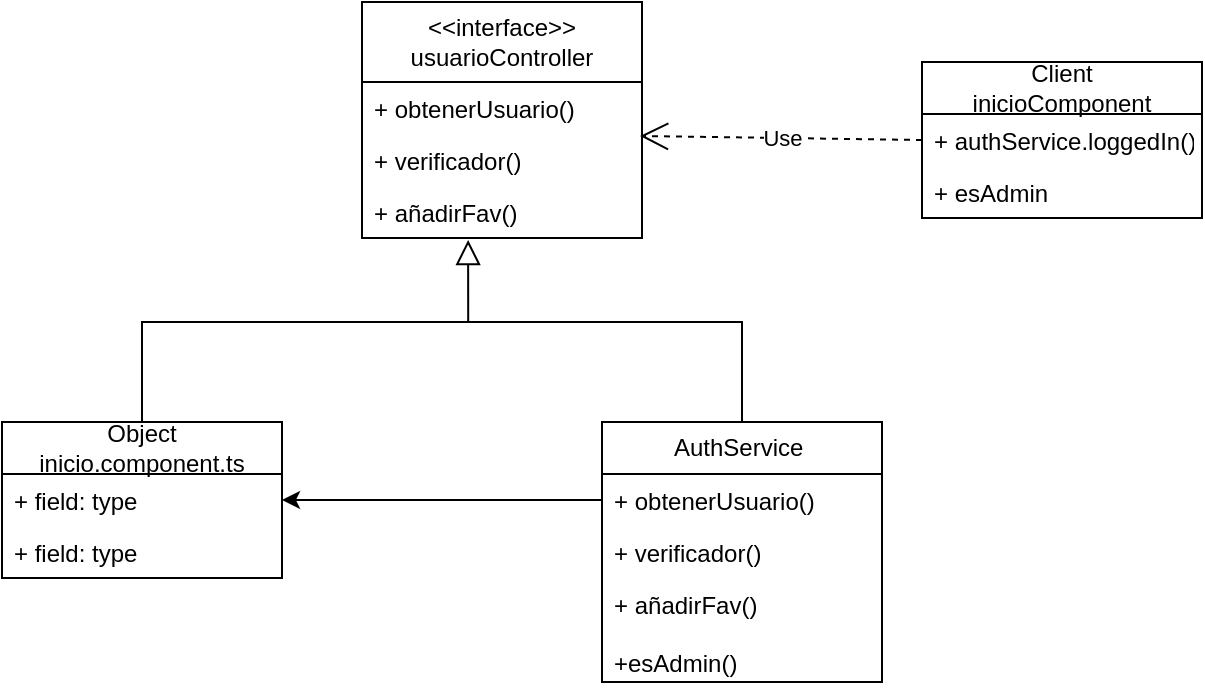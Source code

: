 <mxfile version="22.1.5" type="github">
  <diagram name="Página-1" id="q3beYC9xj30RADRhZBSP">
    <mxGraphModel dx="880" dy="468" grid="1" gridSize="10" guides="1" tooltips="1" connect="1" arrows="1" fold="1" page="1" pageScale="1" pageWidth="827" pageHeight="1169" math="0" shadow="0">
      <root>
        <mxCell id="0" />
        <mxCell id="1" parent="0" />
        <mxCell id="1XyXs4jXueNtVnnvSLGB-1" value="&amp;lt;&amp;lt;interface&amp;gt;&amp;gt;&lt;br&gt;usuarioController" style="swimlane;fontStyle=0;childLayout=stackLayout;horizontal=1;startSize=40;fillColor=none;horizontalStack=0;resizeParent=1;resizeParentMax=0;resizeLast=0;collapsible=1;marginBottom=0;whiteSpace=wrap;html=1;" vertex="1" parent="1">
          <mxGeometry x="190" y="110" width="140" height="118" as="geometry" />
        </mxCell>
        <mxCell id="1XyXs4jXueNtVnnvSLGB-2" value="+&amp;nbsp;obtenerUsuario()" style="text;strokeColor=none;fillColor=none;align=left;verticalAlign=top;spacingLeft=4;spacingRight=4;overflow=hidden;rotatable=0;points=[[0,0.5],[1,0.5]];portConstraint=eastwest;whiteSpace=wrap;html=1;" vertex="1" parent="1XyXs4jXueNtVnnvSLGB-1">
          <mxGeometry y="40" width="140" height="26" as="geometry" />
        </mxCell>
        <mxCell id="1XyXs4jXueNtVnnvSLGB-3" value="+&amp;nbsp;verificador()" style="text;strokeColor=none;fillColor=none;align=left;verticalAlign=top;spacingLeft=4;spacingRight=4;overflow=hidden;rotatable=0;points=[[0,0.5],[1,0.5]];portConstraint=eastwest;whiteSpace=wrap;html=1;" vertex="1" parent="1XyXs4jXueNtVnnvSLGB-1">
          <mxGeometry y="66" width="140" height="26" as="geometry" />
        </mxCell>
        <mxCell id="1XyXs4jXueNtVnnvSLGB-4" value="+&amp;nbsp;añadirFav()" style="text;strokeColor=none;fillColor=none;align=left;verticalAlign=top;spacingLeft=4;spacingRight=4;overflow=hidden;rotatable=0;points=[[0,0.5],[1,0.5]];portConstraint=eastwest;whiteSpace=wrap;html=1;" vertex="1" parent="1XyXs4jXueNtVnnvSLGB-1">
          <mxGeometry y="92" width="140" height="26" as="geometry" />
        </mxCell>
        <mxCell id="1XyXs4jXueNtVnnvSLGB-5" value="Client&lt;br&gt;inicioComponent" style="swimlane;fontStyle=0;childLayout=stackLayout;horizontal=1;startSize=26;fillColor=none;horizontalStack=0;resizeParent=1;resizeParentMax=0;resizeLast=0;collapsible=1;marginBottom=0;whiteSpace=wrap;html=1;" vertex="1" parent="1">
          <mxGeometry x="470" y="140" width="140" height="78" as="geometry" />
        </mxCell>
        <mxCell id="1XyXs4jXueNtVnnvSLGB-7" value="+&amp;nbsp;authService.loggedIn()" style="text;strokeColor=none;fillColor=none;align=left;verticalAlign=top;spacingLeft=4;spacingRight=4;overflow=hidden;rotatable=0;points=[[0,0.5],[1,0.5]];portConstraint=eastwest;whiteSpace=wrap;html=1;" vertex="1" parent="1XyXs4jXueNtVnnvSLGB-5">
          <mxGeometry y="26" width="140" height="26" as="geometry" />
        </mxCell>
        <mxCell id="1XyXs4jXueNtVnnvSLGB-8" value="+ esAdmin" style="text;strokeColor=none;fillColor=none;align=left;verticalAlign=top;spacingLeft=4;spacingRight=4;overflow=hidden;rotatable=0;points=[[0,0.5],[1,0.5]];portConstraint=eastwest;whiteSpace=wrap;html=1;" vertex="1" parent="1XyXs4jXueNtVnnvSLGB-5">
          <mxGeometry y="52" width="140" height="26" as="geometry" />
        </mxCell>
        <mxCell id="1XyXs4jXueNtVnnvSLGB-9" value="Object&lt;br&gt;inicio.component.ts" style="swimlane;fontStyle=0;childLayout=stackLayout;horizontal=1;startSize=26;fillColor=none;horizontalStack=0;resizeParent=1;resizeParentMax=0;resizeLast=0;collapsible=1;marginBottom=0;whiteSpace=wrap;html=1;" vertex="1" parent="1">
          <mxGeometry x="10" y="320" width="140" height="78" as="geometry" />
        </mxCell>
        <mxCell id="1XyXs4jXueNtVnnvSLGB-10" value="+ field: type" style="text;strokeColor=none;fillColor=none;align=left;verticalAlign=top;spacingLeft=4;spacingRight=4;overflow=hidden;rotatable=0;points=[[0,0.5],[1,0.5]];portConstraint=eastwest;whiteSpace=wrap;html=1;" vertex="1" parent="1XyXs4jXueNtVnnvSLGB-9">
          <mxGeometry y="26" width="140" height="26" as="geometry" />
        </mxCell>
        <mxCell id="1XyXs4jXueNtVnnvSLGB-12" value="+ field: type" style="text;strokeColor=none;fillColor=none;align=left;verticalAlign=top;spacingLeft=4;spacingRight=4;overflow=hidden;rotatable=0;points=[[0,0.5],[1,0.5]];portConstraint=eastwest;whiteSpace=wrap;html=1;" vertex="1" parent="1XyXs4jXueNtVnnvSLGB-9">
          <mxGeometry y="52" width="140" height="26" as="geometry" />
        </mxCell>
        <mxCell id="1XyXs4jXueNtVnnvSLGB-13" value="AuthService&amp;nbsp;" style="swimlane;fontStyle=0;childLayout=stackLayout;horizontal=1;startSize=26;fillColor=none;horizontalStack=0;resizeParent=1;resizeParentMax=0;resizeLast=0;collapsible=1;marginBottom=0;whiteSpace=wrap;html=1;" vertex="1" parent="1">
          <mxGeometry x="310" y="320" width="140" height="130" as="geometry" />
        </mxCell>
        <mxCell id="1XyXs4jXueNtVnnvSLGB-14" value="+ obtenerUsuario()&lt;br&gt;" style="text;strokeColor=none;fillColor=none;align=left;verticalAlign=top;spacingLeft=4;spacingRight=4;overflow=hidden;rotatable=0;points=[[0,0.5],[1,0.5]];portConstraint=eastwest;whiteSpace=wrap;html=1;" vertex="1" parent="1XyXs4jXueNtVnnvSLGB-13">
          <mxGeometry y="26" width="140" height="26" as="geometry" />
        </mxCell>
        <mxCell id="1XyXs4jXueNtVnnvSLGB-15" value="+&amp;nbsp;verificador()" style="text;strokeColor=none;fillColor=none;align=left;verticalAlign=top;spacingLeft=4;spacingRight=4;overflow=hidden;rotatable=0;points=[[0,0.5],[1,0.5]];portConstraint=eastwest;whiteSpace=wrap;html=1;" vertex="1" parent="1XyXs4jXueNtVnnvSLGB-13">
          <mxGeometry y="52" width="140" height="26" as="geometry" />
        </mxCell>
        <mxCell id="1XyXs4jXueNtVnnvSLGB-16" value="+&amp;nbsp;añadirFav()&lt;br&gt;&lt;br&gt;+esAdmin()" style="text;strokeColor=none;fillColor=none;align=left;verticalAlign=top;spacingLeft=4;spacingRight=4;overflow=hidden;rotatable=0;points=[[0,0.5],[1,0.5]];portConstraint=eastwest;whiteSpace=wrap;html=1;" vertex="1" parent="1XyXs4jXueNtVnnvSLGB-13">
          <mxGeometry y="78" width="140" height="52" as="geometry" />
        </mxCell>
        <mxCell id="1XyXs4jXueNtVnnvSLGB-17" value="Use" style="endArrow=open;endSize=12;dashed=1;html=1;rounded=0;exitX=0;exitY=0.5;exitDx=0;exitDy=0;entryX=0.993;entryY=0.038;entryDx=0;entryDy=0;entryPerimeter=0;" edge="1" parent="1" source="1XyXs4jXueNtVnnvSLGB-7" target="1XyXs4jXueNtVnnvSLGB-3">
          <mxGeometry width="160" relative="1" as="geometry">
            <mxPoint x="330" y="250" as="sourcePoint" />
            <mxPoint x="490" y="250" as="targetPoint" />
          </mxGeometry>
        </mxCell>
        <mxCell id="1XyXs4jXueNtVnnvSLGB-18" style="edgeStyle=orthogonalEdgeStyle;rounded=0;orthogonalLoop=1;jettySize=auto;html=1;exitX=0.5;exitY=0;exitDx=0;exitDy=0;endArrow=none;endFill=0;" edge="1" parent="1" source="1XyXs4jXueNtVnnvSLGB-9">
          <mxGeometry relative="1" as="geometry">
            <mxPoint x="243" y="270" as="targetPoint" />
            <Array as="points">
              <mxPoint x="80" y="270" />
              <mxPoint x="243" y="270" />
            </Array>
          </mxGeometry>
        </mxCell>
        <mxCell id="1XyXs4jXueNtVnnvSLGB-19" style="edgeStyle=orthogonalEdgeStyle;rounded=0;orthogonalLoop=1;jettySize=auto;html=1;exitX=0.5;exitY=0;exitDx=0;exitDy=0;entryX=0.379;entryY=1.038;entryDx=0;entryDy=0;entryPerimeter=0;endArrow=block;endFill=0;endSize=10;" edge="1" parent="1" source="1XyXs4jXueNtVnnvSLGB-13" target="1XyXs4jXueNtVnnvSLGB-4">
          <mxGeometry relative="1" as="geometry">
            <Array as="points">
              <mxPoint x="380" y="270" />
              <mxPoint x="243" y="270" />
            </Array>
          </mxGeometry>
        </mxCell>
        <mxCell id="1XyXs4jXueNtVnnvSLGB-20" style="edgeStyle=orthogonalEdgeStyle;rounded=0;orthogonalLoop=1;jettySize=auto;html=1;exitX=0;exitY=0.5;exitDx=0;exitDy=0;entryX=1;entryY=0.5;entryDx=0;entryDy=0;" edge="1" parent="1" source="1XyXs4jXueNtVnnvSLGB-14" target="1XyXs4jXueNtVnnvSLGB-10">
          <mxGeometry relative="1" as="geometry" />
        </mxCell>
      </root>
    </mxGraphModel>
  </diagram>
</mxfile>
